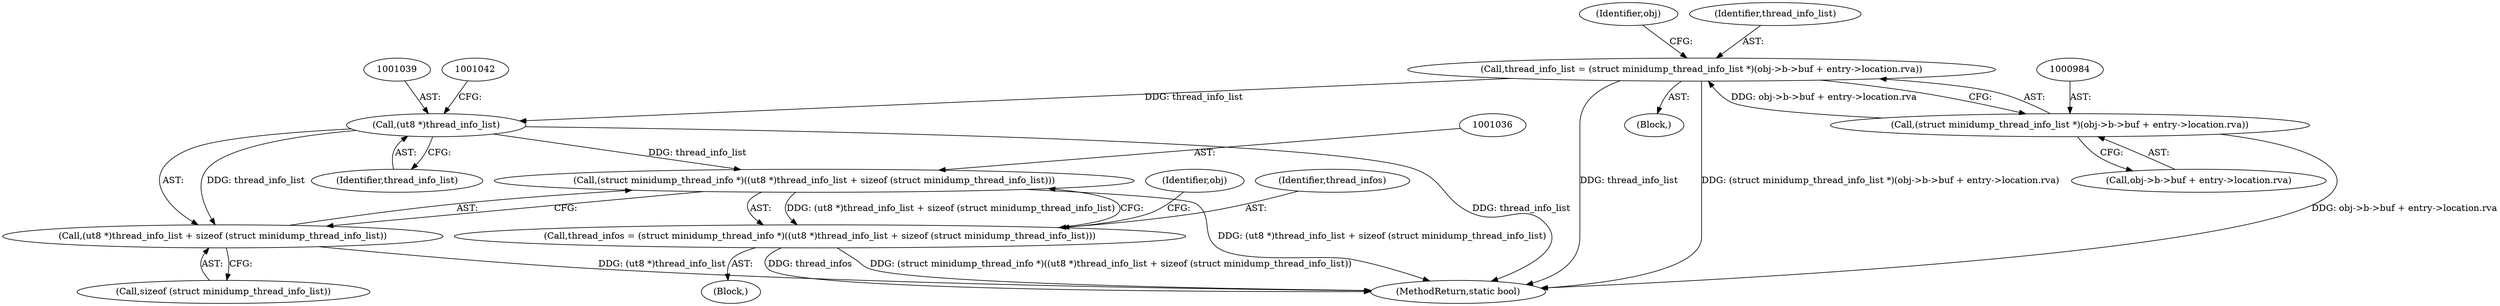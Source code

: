 digraph "0_radare2_40b021ba29c8f90ccf7c879fde2580bc73a17e8e_0@API" {
"1000981" [label="(Call,thread_info_list = (struct minidump_thread_info_list *)(obj->b->buf + entry->location.rva))"];
"1000983" [label="(Call,(struct minidump_thread_info_list *)(obj->b->buf + entry->location.rva))"];
"1001038" [label="(Call,(ut8 *)thread_info_list)"];
"1001035" [label="(Call,(struct minidump_thread_info *)((ut8 *)thread_info_list + sizeof (struct minidump_thread_info_list)))"];
"1001033" [label="(Call,thread_infos = (struct minidump_thread_info *)((ut8 *)thread_info_list + sizeof (struct minidump_thread_info_list)))"];
"1001037" [label="(Call,(ut8 *)thread_info_list + sizeof (struct minidump_thread_info_list))"];
"1001037" [label="(Call,(ut8 *)thread_info_list + sizeof (struct minidump_thread_info_list))"];
"1001046" [label="(Identifier,obj)"];
"1000998" [label="(Identifier,obj)"];
"1000982" [label="(Identifier,thread_info_list)"];
"1001032" [label="(Block,)"];
"1001137" [label="(MethodReturn,static bool)"];
"1001038" [label="(Call,(ut8 *)thread_info_list)"];
"1001040" [label="(Identifier,thread_info_list)"];
"1001041" [label="(Call,sizeof (struct minidump_thread_info_list))"];
"1001033" [label="(Call,thread_infos = (struct minidump_thread_info *)((ut8 *)thread_info_list + sizeof (struct minidump_thread_info_list)))"];
"1001034" [label="(Identifier,thread_infos)"];
"1000985" [label="(Call,obj->b->buf + entry->location.rva)"];
"1001035" [label="(Call,(struct minidump_thread_info *)((ut8 *)thread_info_list + sizeof (struct minidump_thread_info_list)))"];
"1000983" [label="(Call,(struct minidump_thread_info_list *)(obj->b->buf + entry->location.rva))"];
"1000166" [label="(Block,)"];
"1000981" [label="(Call,thread_info_list = (struct minidump_thread_info_list *)(obj->b->buf + entry->location.rva))"];
"1000981" -> "1000166"  [label="AST: "];
"1000981" -> "1000983"  [label="CFG: "];
"1000982" -> "1000981"  [label="AST: "];
"1000983" -> "1000981"  [label="AST: "];
"1000998" -> "1000981"  [label="CFG: "];
"1000981" -> "1001137"  [label="DDG: thread_info_list"];
"1000981" -> "1001137"  [label="DDG: (struct minidump_thread_info_list *)(obj->b->buf + entry->location.rva)"];
"1000983" -> "1000981"  [label="DDG: obj->b->buf + entry->location.rva"];
"1000981" -> "1001038"  [label="DDG: thread_info_list"];
"1000983" -> "1000985"  [label="CFG: "];
"1000984" -> "1000983"  [label="AST: "];
"1000985" -> "1000983"  [label="AST: "];
"1000983" -> "1001137"  [label="DDG: obj->b->buf + entry->location.rva"];
"1001038" -> "1001037"  [label="AST: "];
"1001038" -> "1001040"  [label="CFG: "];
"1001039" -> "1001038"  [label="AST: "];
"1001040" -> "1001038"  [label="AST: "];
"1001042" -> "1001038"  [label="CFG: "];
"1001038" -> "1001137"  [label="DDG: thread_info_list"];
"1001038" -> "1001035"  [label="DDG: thread_info_list"];
"1001038" -> "1001037"  [label="DDG: thread_info_list"];
"1001035" -> "1001033"  [label="AST: "];
"1001035" -> "1001037"  [label="CFG: "];
"1001036" -> "1001035"  [label="AST: "];
"1001037" -> "1001035"  [label="AST: "];
"1001033" -> "1001035"  [label="CFG: "];
"1001035" -> "1001137"  [label="DDG: (ut8 *)thread_info_list + sizeof (struct minidump_thread_info_list)"];
"1001035" -> "1001033"  [label="DDG: (ut8 *)thread_info_list + sizeof (struct minidump_thread_info_list)"];
"1001033" -> "1001032"  [label="AST: "];
"1001034" -> "1001033"  [label="AST: "];
"1001046" -> "1001033"  [label="CFG: "];
"1001033" -> "1001137"  [label="DDG: (struct minidump_thread_info *)((ut8 *)thread_info_list + sizeof (struct minidump_thread_info_list))"];
"1001033" -> "1001137"  [label="DDG: thread_infos"];
"1001037" -> "1001041"  [label="CFG: "];
"1001041" -> "1001037"  [label="AST: "];
"1001037" -> "1001137"  [label="DDG: (ut8 *)thread_info_list"];
}
